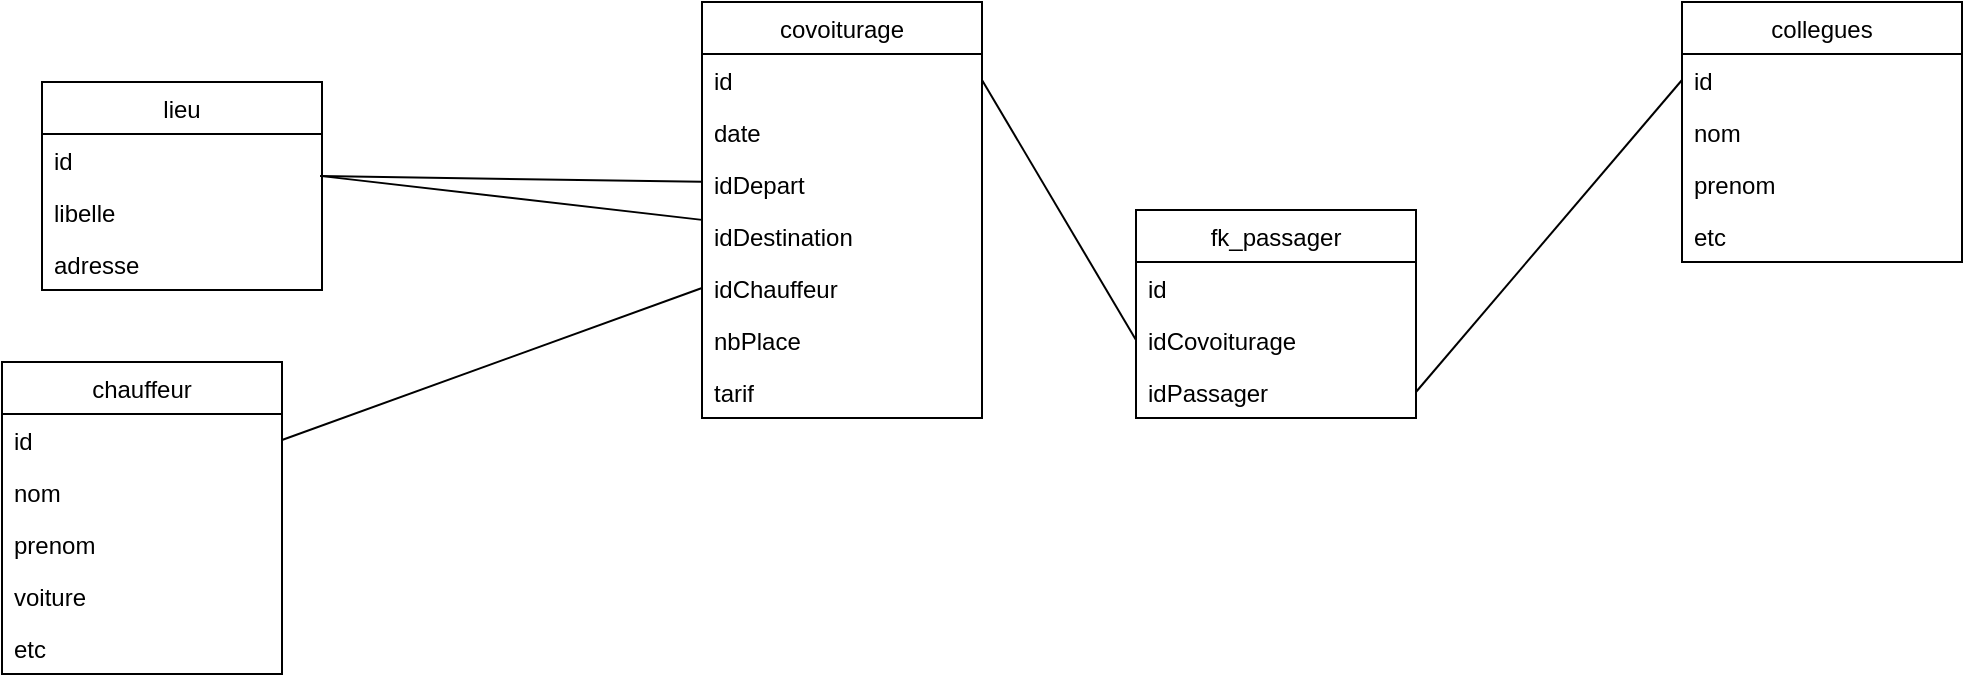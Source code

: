 <mxfile version="13.7.7" type="github">
  <diagram id="sqkI-DKnTf_UtliMmE_K" name="Page-1">
    <mxGraphModel dx="1422" dy="763" grid="1" gridSize="10" guides="1" tooltips="1" connect="1" arrows="1" fold="1" page="1" pageScale="1" pageWidth="827" pageHeight="1169" math="0" shadow="0">
      <root>
        <mxCell id="0" />
        <mxCell id="1" parent="0" />
        <mxCell id="BgZ-XHKb0g5hMKsON-dO-1" value="lieu" style="swimlane;fontStyle=0;childLayout=stackLayout;horizontal=1;startSize=26;fillColor=none;horizontalStack=0;resizeParent=1;resizeParentMax=0;resizeLast=0;collapsible=1;marginBottom=0;" vertex="1" parent="1">
          <mxGeometry x="140" y="140" width="140" height="104" as="geometry">
            <mxRectangle x="60" y="190" width="50" height="26" as="alternateBounds" />
          </mxGeometry>
        </mxCell>
        <mxCell id="BgZ-XHKb0g5hMKsON-dO-2" value="id" style="text;strokeColor=none;fillColor=none;align=left;verticalAlign=top;spacingLeft=4;spacingRight=4;overflow=hidden;rotatable=0;points=[[0,0.5],[1,0.5]];portConstraint=eastwest;" vertex="1" parent="BgZ-XHKb0g5hMKsON-dO-1">
          <mxGeometry y="26" width="140" height="26" as="geometry" />
        </mxCell>
        <mxCell id="BgZ-XHKb0g5hMKsON-dO-3" value="libelle" style="text;strokeColor=none;fillColor=none;align=left;verticalAlign=top;spacingLeft=4;spacingRight=4;overflow=hidden;rotatable=0;points=[[0,0.5],[1,0.5]];portConstraint=eastwest;" vertex="1" parent="BgZ-XHKb0g5hMKsON-dO-1">
          <mxGeometry y="52" width="140" height="26" as="geometry" />
        </mxCell>
        <mxCell id="BgZ-XHKb0g5hMKsON-dO-4" value="adresse&#xa;" style="text;strokeColor=none;fillColor=none;align=left;verticalAlign=top;spacingLeft=4;spacingRight=4;overflow=hidden;rotatable=0;points=[[0,0.5],[1,0.5]];portConstraint=eastwest;" vertex="1" parent="BgZ-XHKb0g5hMKsON-dO-1">
          <mxGeometry y="78" width="140" height="26" as="geometry" />
        </mxCell>
        <mxCell id="BgZ-XHKb0g5hMKsON-dO-11" value="covoiturage" style="swimlane;fontStyle=0;childLayout=stackLayout;horizontal=1;startSize=26;fillColor=none;horizontalStack=0;resizeParent=1;resizeParentMax=0;resizeLast=0;collapsible=1;marginBottom=0;" vertex="1" parent="1">
          <mxGeometry x="470" y="100" width="140" height="208" as="geometry">
            <mxRectangle x="60" y="190" width="50" height="26" as="alternateBounds" />
          </mxGeometry>
        </mxCell>
        <mxCell id="BgZ-XHKb0g5hMKsON-dO-12" value="id" style="text;strokeColor=none;fillColor=none;align=left;verticalAlign=top;spacingLeft=4;spacingRight=4;overflow=hidden;rotatable=0;points=[[0,0.5],[1,0.5]];portConstraint=eastwest;" vertex="1" parent="BgZ-XHKb0g5hMKsON-dO-11">
          <mxGeometry y="26" width="140" height="26" as="geometry" />
        </mxCell>
        <mxCell id="BgZ-XHKb0g5hMKsON-dO-13" value="date" style="text;strokeColor=none;fillColor=none;align=left;verticalAlign=top;spacingLeft=4;spacingRight=4;overflow=hidden;rotatable=0;points=[[0,0.5],[1,0.5]];portConstraint=eastwest;" vertex="1" parent="BgZ-XHKb0g5hMKsON-dO-11">
          <mxGeometry y="52" width="140" height="26" as="geometry" />
        </mxCell>
        <mxCell id="BgZ-XHKb0g5hMKsON-dO-14" value="idDepart" style="text;strokeColor=none;fillColor=none;align=left;verticalAlign=top;spacingLeft=4;spacingRight=4;overflow=hidden;rotatable=0;points=[[0,0.5],[1,0.5]];portConstraint=eastwest;" vertex="1" parent="BgZ-XHKb0g5hMKsON-dO-11">
          <mxGeometry y="78" width="140" height="26" as="geometry" />
        </mxCell>
        <mxCell id="BgZ-XHKb0g5hMKsON-dO-19" value="idDestination" style="text;strokeColor=none;fillColor=none;align=left;verticalAlign=top;spacingLeft=4;spacingRight=4;overflow=hidden;rotatable=0;points=[[0,0.5],[1,0.5]];portConstraint=eastwest;" vertex="1" parent="BgZ-XHKb0g5hMKsON-dO-11">
          <mxGeometry y="104" width="140" height="26" as="geometry" />
        </mxCell>
        <mxCell id="BgZ-XHKb0g5hMKsON-dO-20" value="idChauffeur&#xa;" style="text;strokeColor=none;fillColor=none;align=left;verticalAlign=top;spacingLeft=4;spacingRight=4;overflow=hidden;rotatable=0;points=[[0,0.5],[1,0.5]];portConstraint=eastwest;" vertex="1" parent="BgZ-XHKb0g5hMKsON-dO-11">
          <mxGeometry y="130" width="140" height="26" as="geometry" />
        </mxCell>
        <mxCell id="BgZ-XHKb0g5hMKsON-dO-74" value="nbPlace" style="text;strokeColor=none;fillColor=none;align=left;verticalAlign=top;spacingLeft=4;spacingRight=4;overflow=hidden;rotatable=0;points=[[0,0.5],[1,0.5]];portConstraint=eastwest;" vertex="1" parent="BgZ-XHKb0g5hMKsON-dO-11">
          <mxGeometry y="156" width="140" height="26" as="geometry" />
        </mxCell>
        <mxCell id="BgZ-XHKb0g5hMKsON-dO-75" value="tarif&#xa;" style="text;strokeColor=none;fillColor=none;align=left;verticalAlign=top;spacingLeft=4;spacingRight=4;overflow=hidden;rotatable=0;points=[[0,0.5],[1,0.5]];portConstraint=eastwest;" vertex="1" parent="BgZ-XHKb0g5hMKsON-dO-11">
          <mxGeometry y="182" width="140" height="26" as="geometry" />
        </mxCell>
        <mxCell id="BgZ-XHKb0g5hMKsON-dO-78" value="" style="endArrow=none;html=1;exitX=0.993;exitY=0.808;exitDx=0;exitDy=0;exitPerimeter=0;" edge="1" parent="1" source="BgZ-XHKb0g5hMKsON-dO-2" target="BgZ-XHKb0g5hMKsON-dO-14">
          <mxGeometry width="50" height="50" relative="1" as="geometry">
            <mxPoint x="390" y="430" as="sourcePoint" />
            <mxPoint x="440" y="380" as="targetPoint" />
          </mxGeometry>
        </mxCell>
        <mxCell id="BgZ-XHKb0g5hMKsON-dO-79" value="" style="endArrow=none;html=1;" edge="1" parent="1" source="BgZ-XHKb0g5hMKsON-dO-2" target="BgZ-XHKb0g5hMKsON-dO-19">
          <mxGeometry width="50" height="50" relative="1" as="geometry">
            <mxPoint x="390" y="430" as="sourcePoint" />
            <mxPoint x="440" y="380" as="targetPoint" />
          </mxGeometry>
        </mxCell>
        <mxCell id="BgZ-XHKb0g5hMKsON-dO-80" value="" style="endArrow=none;html=1;entryX=0;entryY=0.5;entryDx=0;entryDy=0;exitX=1;exitY=0.5;exitDx=0;exitDy=0;" edge="1" parent="1" source="BgZ-XHKb0g5hMKsON-dO-29" target="BgZ-XHKb0g5hMKsON-dO-20">
          <mxGeometry width="50" height="50" relative="1" as="geometry">
            <mxPoint x="380" y="390" as="sourcePoint" />
            <mxPoint x="460" y="243" as="targetPoint" />
          </mxGeometry>
        </mxCell>
        <mxCell id="BgZ-XHKb0g5hMKsON-dO-28" value="chauffeur" style="swimlane;fontStyle=0;childLayout=stackLayout;horizontal=1;startSize=26;fillColor=none;horizontalStack=0;resizeParent=1;resizeParentMax=0;resizeLast=0;collapsible=1;marginBottom=0;" vertex="1" parent="1">
          <mxGeometry x="120" y="280" width="140" height="156" as="geometry">
            <mxRectangle x="60" y="190" width="50" height="26" as="alternateBounds" />
          </mxGeometry>
        </mxCell>
        <mxCell id="BgZ-XHKb0g5hMKsON-dO-29" value="id" style="text;strokeColor=none;fillColor=none;align=left;verticalAlign=top;spacingLeft=4;spacingRight=4;overflow=hidden;rotatable=0;points=[[0,0.5],[1,0.5]];portConstraint=eastwest;" vertex="1" parent="BgZ-XHKb0g5hMKsON-dO-28">
          <mxGeometry y="26" width="140" height="26" as="geometry" />
        </mxCell>
        <mxCell id="BgZ-XHKb0g5hMKsON-dO-30" value="nom" style="text;strokeColor=none;fillColor=none;align=left;verticalAlign=top;spacingLeft=4;spacingRight=4;overflow=hidden;rotatable=0;points=[[0,0.5],[1,0.5]];portConstraint=eastwest;" vertex="1" parent="BgZ-XHKb0g5hMKsON-dO-28">
          <mxGeometry y="52" width="140" height="26" as="geometry" />
        </mxCell>
        <mxCell id="BgZ-XHKb0g5hMKsON-dO-31" value="prenom" style="text;strokeColor=none;fillColor=none;align=left;verticalAlign=top;spacingLeft=4;spacingRight=4;overflow=hidden;rotatable=0;points=[[0,0.5],[1,0.5]];portConstraint=eastwest;" vertex="1" parent="BgZ-XHKb0g5hMKsON-dO-28">
          <mxGeometry y="78" width="140" height="26" as="geometry" />
        </mxCell>
        <mxCell id="BgZ-XHKb0g5hMKsON-dO-32" value="voiture" style="text;strokeColor=none;fillColor=none;align=left;verticalAlign=top;spacingLeft=4;spacingRight=4;overflow=hidden;rotatable=0;points=[[0,0.5],[1,0.5]];portConstraint=eastwest;" vertex="1" parent="BgZ-XHKb0g5hMKsON-dO-28">
          <mxGeometry y="104" width="140" height="26" as="geometry" />
        </mxCell>
        <mxCell id="BgZ-XHKb0g5hMKsON-dO-33" value="etc" style="text;strokeColor=none;fillColor=none;align=left;verticalAlign=top;spacingLeft=4;spacingRight=4;overflow=hidden;rotatable=0;points=[[0,0.5],[1,0.5]];portConstraint=eastwest;" vertex="1" parent="BgZ-XHKb0g5hMKsON-dO-28">
          <mxGeometry y="130" width="140" height="26" as="geometry" />
        </mxCell>
        <mxCell id="BgZ-XHKb0g5hMKsON-dO-68" value="fk_passager" style="swimlane;fontStyle=0;childLayout=stackLayout;horizontal=1;startSize=26;fillColor=none;horizontalStack=0;resizeParent=1;resizeParentMax=0;resizeLast=0;collapsible=1;marginBottom=0;" vertex="1" parent="1">
          <mxGeometry x="687" y="204" width="140" height="104" as="geometry">
            <mxRectangle x="60" y="190" width="50" height="26" as="alternateBounds" />
          </mxGeometry>
        </mxCell>
        <mxCell id="BgZ-XHKb0g5hMKsON-dO-69" value="id" style="text;strokeColor=none;fillColor=none;align=left;verticalAlign=top;spacingLeft=4;spacingRight=4;overflow=hidden;rotatable=0;points=[[0,0.5],[1,0.5]];portConstraint=eastwest;" vertex="1" parent="BgZ-XHKb0g5hMKsON-dO-68">
          <mxGeometry y="26" width="140" height="26" as="geometry" />
        </mxCell>
        <mxCell id="BgZ-XHKb0g5hMKsON-dO-70" value="idCovoiturage&#xa;" style="text;strokeColor=none;fillColor=none;align=left;verticalAlign=top;spacingLeft=4;spacingRight=4;overflow=hidden;rotatable=0;points=[[0,0.5],[1,0.5]];portConstraint=eastwest;" vertex="1" parent="BgZ-XHKb0g5hMKsON-dO-68">
          <mxGeometry y="52" width="140" height="26" as="geometry" />
        </mxCell>
        <mxCell id="BgZ-XHKb0g5hMKsON-dO-71" value="idPassager" style="text;strokeColor=none;fillColor=none;align=left;verticalAlign=top;spacingLeft=4;spacingRight=4;overflow=hidden;rotatable=0;points=[[0,0.5],[1,0.5]];portConstraint=eastwest;" vertex="1" parent="BgZ-XHKb0g5hMKsON-dO-68">
          <mxGeometry y="78" width="140" height="26" as="geometry" />
        </mxCell>
        <mxCell id="BgZ-XHKb0g5hMKsON-dO-87" value="" style="endArrow=none;html=1;exitX=1;exitY=0.5;exitDx=0;exitDy=0;entryX=0;entryY=0.5;entryDx=0;entryDy=0;" edge="1" parent="1" source="BgZ-XHKb0g5hMKsON-dO-12" target="BgZ-XHKb0g5hMKsON-dO-70">
          <mxGeometry width="50" height="50" relative="1" as="geometry">
            <mxPoint x="500" y="470" as="sourcePoint" />
            <mxPoint x="550" y="420" as="targetPoint" />
          </mxGeometry>
        </mxCell>
        <mxCell id="BgZ-XHKb0g5hMKsON-dO-81" value="collegues" style="swimlane;fontStyle=0;childLayout=stackLayout;horizontal=1;startSize=26;fillColor=none;horizontalStack=0;resizeParent=1;resizeParentMax=0;resizeLast=0;collapsible=1;marginBottom=0;" vertex="1" parent="1">
          <mxGeometry x="960" y="100" width="140" height="130" as="geometry">
            <mxRectangle x="60" y="190" width="50" height="26" as="alternateBounds" />
          </mxGeometry>
        </mxCell>
        <mxCell id="BgZ-XHKb0g5hMKsON-dO-82" value="id" style="text;strokeColor=none;fillColor=none;align=left;verticalAlign=top;spacingLeft=4;spacingRight=4;overflow=hidden;rotatable=0;points=[[0,0.5],[1,0.5]];portConstraint=eastwest;" vertex="1" parent="BgZ-XHKb0g5hMKsON-dO-81">
          <mxGeometry y="26" width="140" height="26" as="geometry" />
        </mxCell>
        <mxCell id="BgZ-XHKb0g5hMKsON-dO-83" value="nom" style="text;strokeColor=none;fillColor=none;align=left;verticalAlign=top;spacingLeft=4;spacingRight=4;overflow=hidden;rotatable=0;points=[[0,0.5],[1,0.5]];portConstraint=eastwest;" vertex="1" parent="BgZ-XHKb0g5hMKsON-dO-81">
          <mxGeometry y="52" width="140" height="26" as="geometry" />
        </mxCell>
        <mxCell id="BgZ-XHKb0g5hMKsON-dO-84" value="prenom" style="text;strokeColor=none;fillColor=none;align=left;verticalAlign=top;spacingLeft=4;spacingRight=4;overflow=hidden;rotatable=0;points=[[0,0.5],[1,0.5]];portConstraint=eastwest;" vertex="1" parent="BgZ-XHKb0g5hMKsON-dO-81">
          <mxGeometry y="78" width="140" height="26" as="geometry" />
        </mxCell>
        <mxCell id="BgZ-XHKb0g5hMKsON-dO-86" value="etc" style="text;strokeColor=none;fillColor=none;align=left;verticalAlign=top;spacingLeft=4;spacingRight=4;overflow=hidden;rotatable=0;points=[[0,0.5],[1,0.5]];portConstraint=eastwest;" vertex="1" parent="BgZ-XHKb0g5hMKsON-dO-81">
          <mxGeometry y="104" width="140" height="26" as="geometry" />
        </mxCell>
        <mxCell id="BgZ-XHKb0g5hMKsON-dO-88" value="" style="endArrow=none;html=1;exitX=1;exitY=0.5;exitDx=0;exitDy=0;entryX=0;entryY=0.5;entryDx=0;entryDy=0;" edge="1" parent="1" source="BgZ-XHKb0g5hMKsON-dO-71" target="BgZ-XHKb0g5hMKsON-dO-82">
          <mxGeometry width="50" height="50" relative="1" as="geometry">
            <mxPoint x="910" y="360" as="sourcePoint" />
            <mxPoint x="960" y="310" as="targetPoint" />
          </mxGeometry>
        </mxCell>
      </root>
    </mxGraphModel>
  </diagram>
</mxfile>
